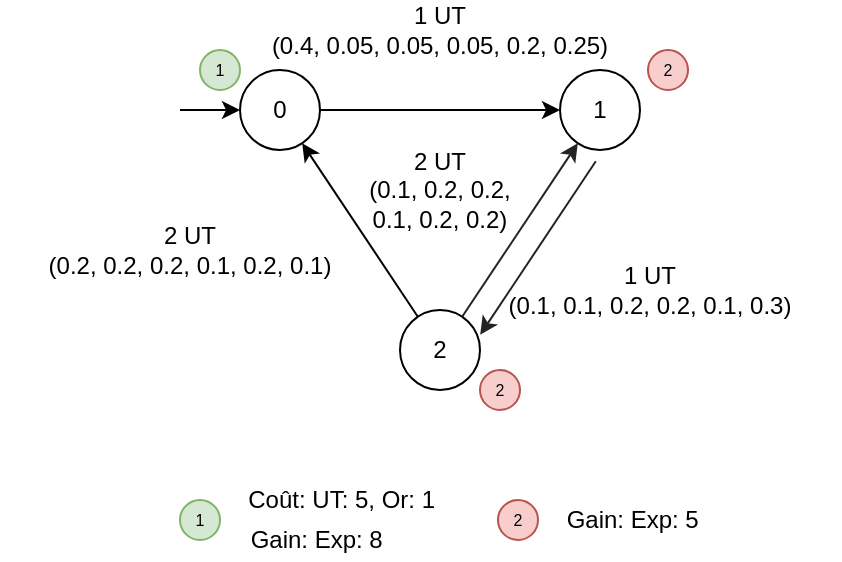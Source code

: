 <mxfile version="13.7.9" type="device"><diagram id="AgsF7-hzbwxdK-NYIpUh" name="Page-1"><mxGraphModel dx="383" dy="678" grid="1" gridSize="10" guides="1" tooltips="1" connect="1" arrows="1" fold="1" page="0" pageScale="1" pageWidth="827" pageHeight="1169" math="0" shadow="0"><root><mxCell id="0"/><mxCell id="1" parent="0"/><mxCell id="tKgOCzeEyIQo9273PbAW-5" value="0" style="ellipse;whiteSpace=wrap;html=1;aspect=fixed;" parent="1" vertex="1"><mxGeometry x="200" y="360" width="40" height="40" as="geometry"/></mxCell><mxCell id="tKgOCzeEyIQo9273PbAW-6" value="2" style="ellipse;whiteSpace=wrap;html=1;aspect=fixed;" parent="1" vertex="1"><mxGeometry x="280" y="480" width="40" height="40" as="geometry"/></mxCell><mxCell id="tKgOCzeEyIQo9273PbAW-7" value="1" style="ellipse;whiteSpace=wrap;html=1;aspect=fixed;" parent="1" vertex="1"><mxGeometry x="360" y="360" width="40" height="40" as="geometry"/></mxCell><mxCell id="tKgOCzeEyIQo9273PbAW-8" value="" style="endArrow=classic;html=1;" parent="1" source="tKgOCzeEyIQo9273PbAW-6" target="tKgOCzeEyIQo9273PbAW-5" edge="1"><mxGeometry width="50" height="50" relative="1" as="geometry"><mxPoint x="170" y="480" as="sourcePoint"/><mxPoint x="220" y="430" as="targetPoint"/></mxGeometry></mxCell><mxCell id="tKgOCzeEyIQo9273PbAW-9" value="" style="endArrow=classic;html=1;" parent="1" source="tKgOCzeEyIQo9273PbAW-5" target="tKgOCzeEyIQo9273PbAW-7" edge="1"><mxGeometry width="50" height="50" relative="1" as="geometry"><mxPoint x="250" y="410" as="sourcePoint"/><mxPoint x="300" y="360" as="targetPoint"/></mxGeometry></mxCell><mxCell id="tKgOCzeEyIQo9273PbAW-10" value="" style="endArrow=classic;html=1;fillColor=#f8cecc;strokeColor=#242424;" parent="1" source="tKgOCzeEyIQo9273PbAW-6" target="tKgOCzeEyIQo9273PbAW-7" edge="1"><mxGeometry width="50" height="50" relative="1" as="geometry"><mxPoint x="360" y="470" as="sourcePoint"/><mxPoint x="410" y="420" as="targetPoint"/></mxGeometry></mxCell><mxCell id="tKgOCzeEyIQo9273PbAW-11" value="" style="endArrow=classic;html=1;fillColor=#f8cecc;strokeColor=#242424;" parent="1" edge="1"><mxGeometry width="50" height="50" relative="1" as="geometry"><mxPoint x="377.906" y="405.641" as="sourcePoint"/><mxPoint x="320.094" y="492.359" as="targetPoint"/></mxGeometry></mxCell><mxCell id="tKgOCzeEyIQo9273PbAW-13" value="1 UT&lt;br&gt;(0.4, 0.05, 0.05, 0.05, 0.2, 0.25)" style="text;html=1;strokeColor=none;fillColor=none;align=center;verticalAlign=middle;whiteSpace=wrap;rounded=0;" parent="1" vertex="1"><mxGeometry x="205" y="330" width="190" height="20" as="geometry"/></mxCell><mxCell id="tKgOCzeEyIQo9273PbAW-14" value="2 UT&lt;br&gt;(0.2, 0.2, 0.2, 0.1, 0.2, 0.1)" style="text;html=1;strokeColor=none;fillColor=none;align=center;verticalAlign=middle;whiteSpace=wrap;rounded=0;" parent="1" vertex="1"><mxGeometry x="80" y="440" width="190" height="20" as="geometry"/></mxCell><mxCell id="tKgOCzeEyIQo9273PbAW-15" value="1 UT&lt;br&gt;(0.1, 0.1, 0.2, 0.2, 0.1, 0.3)" style="text;html=1;strokeColor=none;fillColor=none;align=center;verticalAlign=middle;whiteSpace=wrap;rounded=0;" parent="1" vertex="1"><mxGeometry x="310" y="460" width="190" height="20" as="geometry"/></mxCell><mxCell id="tKgOCzeEyIQo9273PbAW-16" value="2 UT&lt;br&gt;(0.1, 0.2, 0.2, 0.1, 0.2, 0.2)" style="text;html=1;strokeColor=none;fillColor=none;align=center;verticalAlign=middle;whiteSpace=wrap;rounded=0;" parent="1" vertex="1"><mxGeometry x="260" y="410" width="80" height="20" as="geometry"/></mxCell><mxCell id="tKgOCzeEyIQo9273PbAW-17" value="1" style="ellipse;whiteSpace=wrap;html=1;aspect=fixed;fontSize=8;fillColor=#d5e8d4;strokeColor=#82b366;" parent="1" vertex="1"><mxGeometry x="180" y="350" width="20" height="20" as="geometry"/></mxCell><mxCell id="tKgOCzeEyIQo9273PbAW-18" value="2" style="ellipse;whiteSpace=wrap;html=1;aspect=fixed;fontSize=8;fillColor=#f8cecc;strokeColor=#b85450;" parent="1" vertex="1"><mxGeometry x="404" y="350" width="20" height="20" as="geometry"/></mxCell><mxCell id="tKgOCzeEyIQo9273PbAW-19" value="2" style="ellipse;whiteSpace=wrap;html=1;aspect=fixed;fontSize=8;fillColor=#f8cecc;strokeColor=#b85450;" parent="1" vertex="1"><mxGeometry x="320" y="510" width="20" height="20" as="geometry"/></mxCell><mxCell id="tKgOCzeEyIQo9273PbAW-21" value="" style="endArrow=classic;html=1;fontSize=8;" parent="1" target="tKgOCzeEyIQo9273PbAW-5" edge="1"><mxGeometry width="50" height="50" relative="1" as="geometry"><mxPoint x="170" y="380" as="sourcePoint"/><mxPoint x="130" y="390" as="targetPoint"/></mxGeometry></mxCell><mxCell id="_Tw-tqiuVPvILCKHexrT-1" value="1" style="ellipse;whiteSpace=wrap;html=1;aspect=fixed;fontSize=8;fillColor=#d5e8d4;strokeColor=#82b366;" parent="1" vertex="1"><mxGeometry x="170" y="575" width="20" height="20" as="geometry"/></mxCell><mxCell id="_Tw-tqiuVPvILCKHexrT-2" value="2" style="ellipse;whiteSpace=wrap;html=1;aspect=fixed;fontSize=8;fillColor=#f8cecc;strokeColor=#b85450;" parent="1" vertex="1"><mxGeometry x="329" y="575" width="20" height="20" as="geometry"/></mxCell><mxCell id="_Tw-tqiuVPvILCKHexrT-3" value="Coût: UT: 5, Or: 1&amp;nbsp;" style="text;html=1;strokeColor=none;fillColor=none;align=center;verticalAlign=middle;whiteSpace=wrap;rounded=0;" parent="1" vertex="1"><mxGeometry x="200" y="565" width="105" height="20" as="geometry"/></mxCell><mxCell id="_Tw-tqiuVPvILCKHexrT-4" value="Gain: Exp: 8&amp;nbsp;" style="text;html=1;strokeColor=none;fillColor=none;align=center;verticalAlign=middle;whiteSpace=wrap;rounded=0;" parent="1" vertex="1"><mxGeometry x="200" y="585" width="80" height="20" as="geometry"/></mxCell><mxCell id="_Tw-tqiuVPvILCKHexrT-6" value="Gain: Exp: 5&amp;nbsp;" style="text;html=1;strokeColor=none;fillColor=none;align=center;verticalAlign=middle;whiteSpace=wrap;rounded=0;" parent="1" vertex="1"><mxGeometry x="360" y="575" width="76" height="20" as="geometry"/></mxCell></root></mxGraphModel></diagram></mxfile>